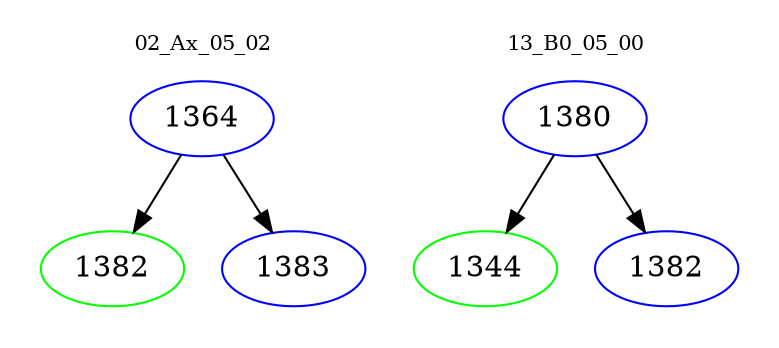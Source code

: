 digraph{
subgraph cluster_0 {
color = white
label = "02_Ax_05_02";
fontsize=10;
T0_1364 [label="1364", color="blue"]
T0_1364 -> T0_1382 [color="black"]
T0_1382 [label="1382", color="green"]
T0_1364 -> T0_1383 [color="black"]
T0_1383 [label="1383", color="blue"]
}
subgraph cluster_1 {
color = white
label = "13_B0_05_00";
fontsize=10;
T1_1380 [label="1380", color="blue"]
T1_1380 -> T1_1344 [color="black"]
T1_1344 [label="1344", color="green"]
T1_1380 -> T1_1382 [color="black"]
T1_1382 [label="1382", color="blue"]
}
}
